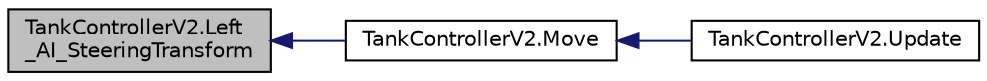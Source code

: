 digraph "TankControllerV2.Left_AI_SteeringTransform"
{
  edge [fontname="Helvetica",fontsize="10",labelfontname="Helvetica",labelfontsize="10"];
  node [fontname="Helvetica",fontsize="10",shape=record];
  rankdir="LR";
  Node8 [label="TankControllerV2.Left\l_AI_SteeringTransform",height=0.2,width=0.4,color="black", fillcolor="grey75", style="filled", fontcolor="black"];
  Node8 -> Node9 [dir="back",color="midnightblue",fontsize="10",style="solid",fontname="Helvetica"];
  Node9 [label="TankControllerV2.Move",height=0.2,width=0.4,color="black", fillcolor="white", style="filled",URL="$class_tank_controller_v2.html#a31b658f0badf156f1b22d7b5cb75c734",tooltip="Very simple AI that will move around and shoot at the player when the player is within range..."];
  Node9 -> Node10 [dir="back",color="midnightblue",fontsize="10",style="solid",fontname="Helvetica"];
  Node10 [label="TankControllerV2.Update",height=0.2,width=0.4,color="black", fillcolor="white", style="filled",URL="$class_tank_controller_v2.html#a2b89b9a0368bb90656b15c8a0914dbbb",tooltip="the NPC will always be true. whenever the player feels like playing as the tank he or she will be abl..."];
}
